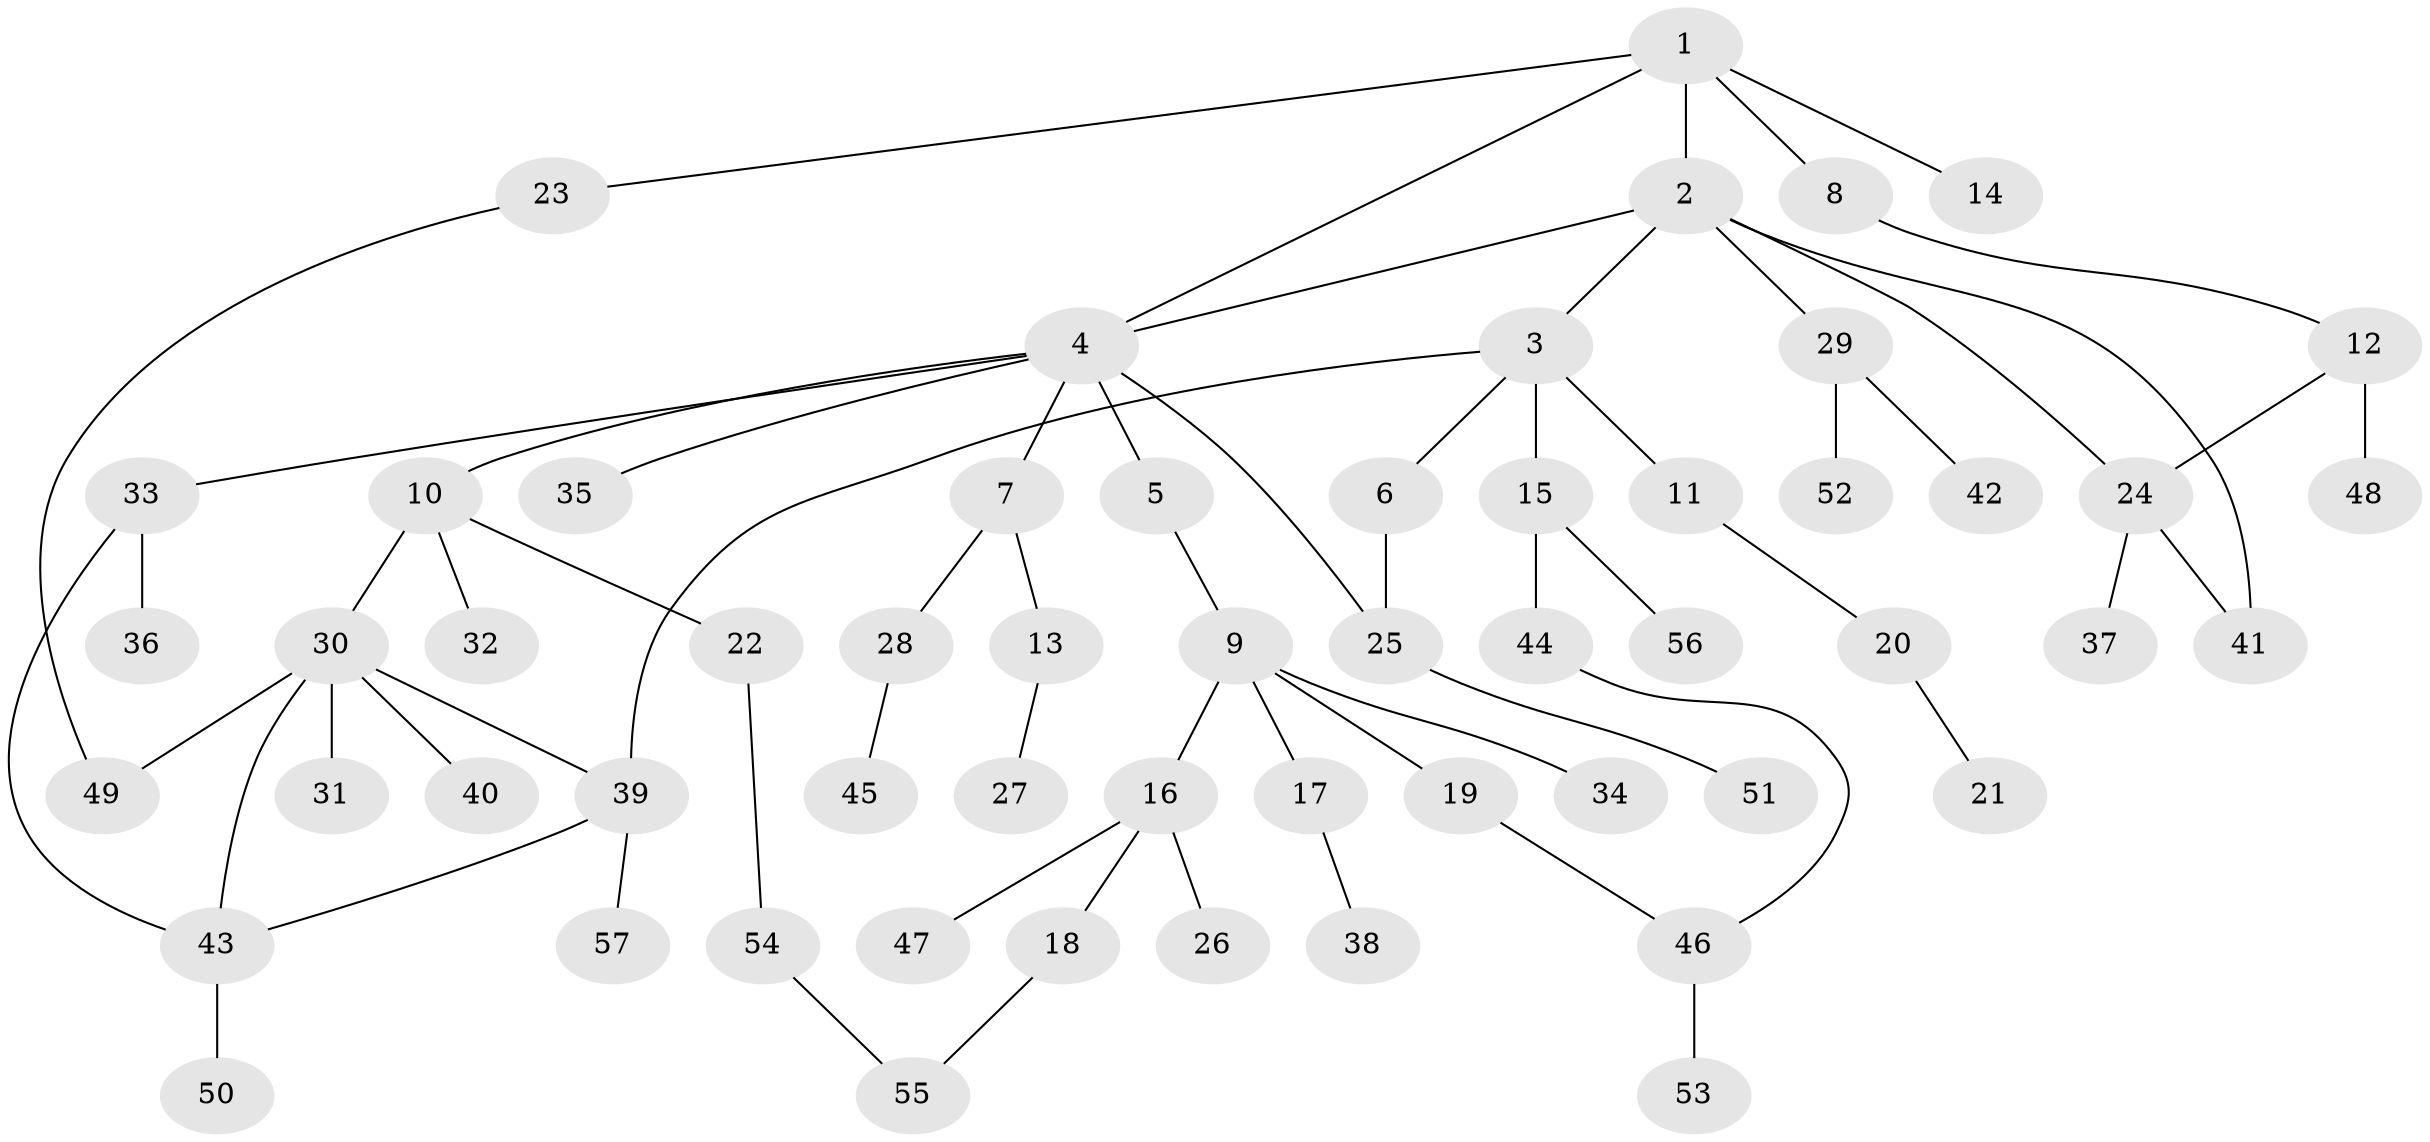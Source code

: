 // Generated by graph-tools (version 1.1) at 2025/49/03/09/25 03:49:21]
// undirected, 57 vertices, 66 edges
graph export_dot {
graph [start="1"]
  node [color=gray90,style=filled];
  1;
  2;
  3;
  4;
  5;
  6;
  7;
  8;
  9;
  10;
  11;
  12;
  13;
  14;
  15;
  16;
  17;
  18;
  19;
  20;
  21;
  22;
  23;
  24;
  25;
  26;
  27;
  28;
  29;
  30;
  31;
  32;
  33;
  34;
  35;
  36;
  37;
  38;
  39;
  40;
  41;
  42;
  43;
  44;
  45;
  46;
  47;
  48;
  49;
  50;
  51;
  52;
  53;
  54;
  55;
  56;
  57;
  1 -- 2;
  1 -- 8;
  1 -- 14;
  1 -- 23;
  1 -- 4;
  2 -- 3;
  2 -- 4;
  2 -- 29;
  2 -- 41;
  2 -- 24;
  3 -- 6;
  3 -- 11;
  3 -- 15;
  3 -- 39;
  4 -- 5;
  4 -- 7;
  4 -- 10;
  4 -- 33;
  4 -- 35;
  4 -- 25;
  5 -- 9;
  6 -- 25;
  7 -- 13;
  7 -- 28;
  8 -- 12;
  9 -- 16;
  9 -- 17;
  9 -- 19;
  9 -- 34;
  10 -- 22;
  10 -- 30;
  10 -- 32;
  11 -- 20;
  12 -- 24;
  12 -- 48;
  13 -- 27;
  15 -- 44;
  15 -- 56;
  16 -- 18;
  16 -- 26;
  16 -- 47;
  17 -- 38;
  18 -- 55;
  19 -- 46;
  20 -- 21;
  22 -- 54;
  23 -- 49;
  24 -- 37;
  24 -- 41;
  25 -- 51;
  28 -- 45;
  29 -- 42;
  29 -- 52;
  30 -- 31;
  30 -- 39;
  30 -- 40;
  30 -- 49;
  30 -- 43;
  33 -- 36;
  33 -- 43;
  39 -- 43;
  39 -- 57;
  43 -- 50;
  44 -- 46;
  46 -- 53;
  54 -- 55;
}
